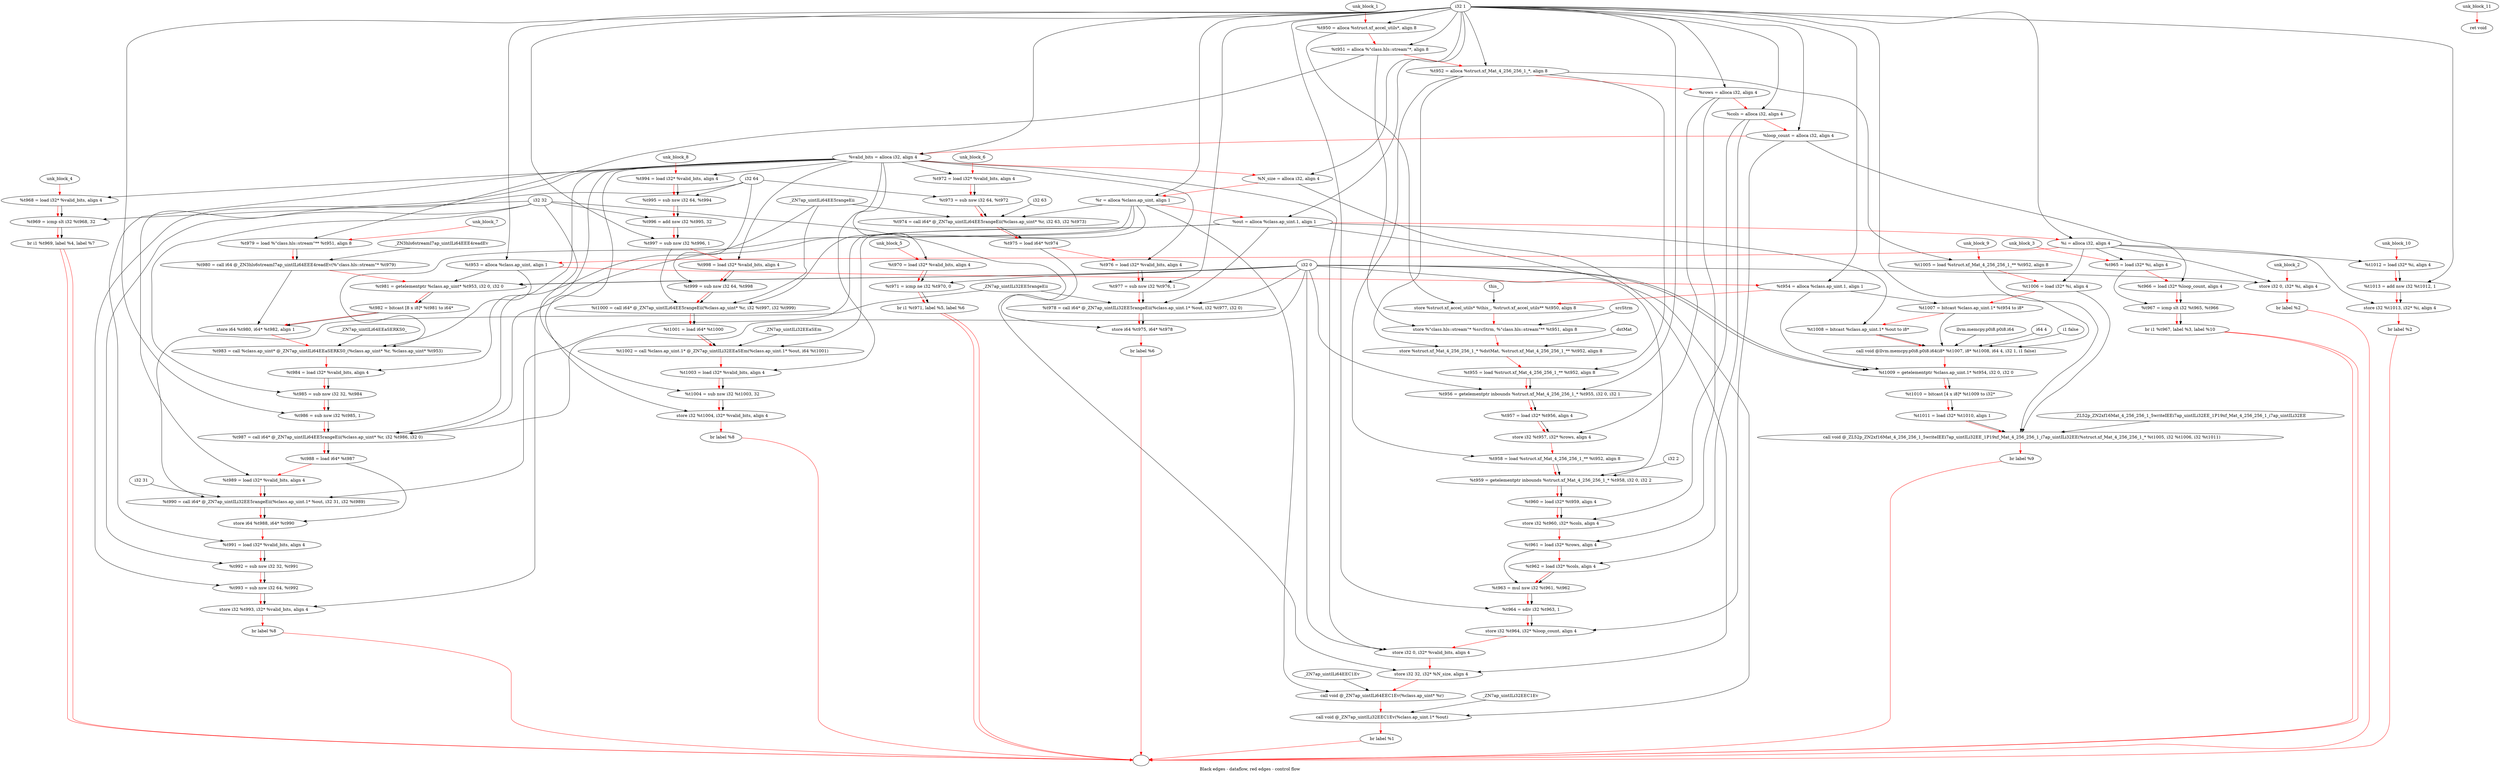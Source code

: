 digraph G {
compound=true
label="Black edges - dataflow, red edges - control flow"
"t950" [label="  %t950 = alloca %struct.xf_accel_utils*, align 8"]
"t951" [label="  %t951 = alloca %\"class.hls::stream\"*, align 8"]
"t952" [label="  %t952 = alloca %struct.xf_Mat_4_256_256_1_*, align 8"]
"rows" [label="  %rows = alloca i32, align 4"]
"cols" [label="  %cols = alloca i32, align 4"]
"loop_count" [label="  %loop_count = alloca i32, align 4"]
"valid_bits" [label="  %valid_bits = alloca i32, align 4"]
"N_size" [label="  %N_size = alloca i32, align 4"]
"r" [label="  %r = alloca %class.ap_uint, align 1"]
"out" [label="  %out = alloca %class.ap_uint.1, align 1"]
"i" [label="  %i = alloca i32, align 4"]
"t953" [label="  %t953 = alloca %class.ap_uint, align 1"]
"t954" [label="  %t954 = alloca %class.ap_uint.1, align 1"]
"_1" [label="  store %struct.xf_accel_utils* %this_, %struct.xf_accel_utils** %t950, align 8"]
"_2" [label="  store %\"class.hls::stream\"* %srcStrm, %\"class.hls::stream\"** %t951, align 8"]
"_3" [label="  store %struct.xf_Mat_4_256_256_1_* %dstMat, %struct.xf_Mat_4_256_256_1_** %t952, align 8"]
"t955" [label="  %t955 = load %struct.xf_Mat_4_256_256_1_** %t952, align 8"]
"t956" [label="  %t956 = getelementptr inbounds %struct.xf_Mat_4_256_256_1_* %t955, i32 0, i32 1"]
"t957" [label="  %t957 = load i32* %t956, align 4"]
"_4" [label="  store i32 %t957, i32* %rows, align 4"]
"t958" [label="  %t958 = load %struct.xf_Mat_4_256_256_1_** %t952, align 8"]
"t959" [label="  %t959 = getelementptr inbounds %struct.xf_Mat_4_256_256_1_* %t958, i32 0, i32 2"]
"t960" [label="  %t960 = load i32* %t959, align 4"]
"_5" [label="  store i32 %t960, i32* %cols, align 4"]
"t961" [label="  %t961 = load i32* %rows, align 4"]
"t962" [label="  %t962 = load i32* %cols, align 4"]
"t963" [label="  %t963 = mul nsw i32 %t961, %t962"]
"t964" [label="  %t964 = sdiv i32 %t963, 1"]
"_6" [label="  store i32 %t964, i32* %loop_count, align 4"]
"_7" [label="  store i32 0, i32* %valid_bits, align 4"]
"_8" [label="  store i32 32, i32* %N_size, align 4"]
"_9" [label="  call void @_ZN7ap_uintILi64EEC1Ev(%class.ap_uint* %r)"]
"_10" [label="  call void @_ZN7ap_uintILi32EEC1Ev(%class.ap_uint.1* %out)"]
"_11" [label="  br label %1"]
"unk_block_1" -> "t950"[color=red]
"i32 1" -> "t950"
"t950" -> "t951"[color=red weight=2]
"i32 1" -> "t951"
"t951" -> "t952"[color=red weight=2]
"i32 1" -> "t952"
"t952" -> "rows"[color=red weight=2]
"i32 1" -> "rows"
"rows" -> "cols"[color=red weight=2]
"i32 1" -> "cols"
"cols" -> "loop_count"[color=red weight=2]
"i32 1" -> "loop_count"
"loop_count" -> "valid_bits"[color=red weight=2]
"i32 1" -> "valid_bits"
"valid_bits" -> "N_size"[color=red weight=2]
"i32 1" -> "N_size"
"N_size" -> "r"[color=red weight=2]
"i32 1" -> "r"
"r" -> "out"[color=red weight=2]
"i32 1" -> "out"
"out" -> "i"[color=red weight=2]
"i32 1" -> "i"
"i" -> "t953"[color=red weight=2]
"i32 1" -> "t953"
"t953" -> "t954"[color=red weight=2]
"i32 1" -> "t954"
"t954" -> "_1"[color=red weight=2]
"this_" -> "_1"
"t950" -> "_1"
"_1" -> "_2"[color=red weight=2]
"srcStrm" -> "_2"
"t951" -> "_2"
"_2" -> "_3"[color=red weight=2]
"dstMat" -> "_3"
"t952" -> "_3"
"_3" -> "t955"[color=red weight=2]
"t952" -> "t955"
"t955" -> "t956"[color=red weight=2]
"t955" -> "t956"
"i32 0" -> "t956"
"i32 1" -> "t956"
"t956" -> "t957"[color=red weight=2]
"t956" -> "t957"
"t957" -> "_4"[color=red weight=2]
"t957" -> "_4"
"rows" -> "_4"
"_4" -> "t958"[color=red weight=2]
"t952" -> "t958"
"t958" -> "t959"[color=red weight=2]
"t958" -> "t959"
"i32 0" -> "t959"
"i32 2" -> "t959"
"t959" -> "t960"[color=red weight=2]
"t959" -> "t960"
"t960" -> "_5"[color=red weight=2]
"t960" -> "_5"
"cols" -> "_5"
"_5" -> "t961"[color=red weight=2]
"rows" -> "t961"
"t961" -> "t962"[color=red weight=2]
"cols" -> "t962"
"t962" -> "t963"[color=red weight=2]
"t961" -> "t963"
"t962" -> "t963"
"t963" -> "t964"[color=red weight=2]
"t963" -> "t964"
"i32 1" -> "t964"
"t964" -> "_6"[color=red weight=2]
"t964" -> "_6"
"loop_count" -> "_6"
"_6" -> "_7"[color=red weight=2]
"i32 0" -> "_7"
"valid_bits" -> "_7"
"_7" -> "_8"[color=red weight=2]
"i32 32" -> "_8"
"N_size" -> "_8"
"_8" -> "_9"[color=red weight=2]
"r" -> "_9"
"_ZN7ap_uintILi64EEC1Ev" -> "_9"
"_9" -> "_10"[color=red weight=2]
"out" -> "_10"
"_ZN7ap_uintILi32EEC1Ev" -> "_10"
"_10" -> "_11"[color=red weight=2]
"_11" -> ""[color=red]

"_12" [label="  store i32 0, i32* %i, align 4"]
"_13" [label="  br label %2"]
"unk_block_2" -> "_12"[color=red]
"i32 0" -> "_12"
"i" -> "_12"
"_12" -> "_13"[color=red weight=2]
"_13" -> ""[color=red]

"t965" [label="  %t965 = load i32* %i, align 4"]
"t966" [label="  %t966 = load i32* %loop_count, align 4"]
"t967" [label="  %t967 = icmp slt i32 %t965, %t966"]
"_14" [label="  br i1 %t967, label %3, label %10"]
"unk_block_3" -> "t965"[color=red]
"i" -> "t965"
"t965" -> "t966"[color=red weight=2]
"loop_count" -> "t966"
"t966" -> "t967"[color=red weight=2]
"t965" -> "t967"
"t966" -> "t967"
"t967" -> "_14"[color=red weight=2]
"t967" -> "_14"
"_14" -> ""[color=red]
"_14" -> ""[color=red]

"t968" [label="  %t968 = load i32* %valid_bits, align 4"]
"t969" [label="  %t969 = icmp slt i32 %t968, 32"]
"_15" [label="  br i1 %t969, label %4, label %7"]
"unk_block_4" -> "t968"[color=red]
"valid_bits" -> "t968"
"t968" -> "t969"[color=red weight=2]
"t968" -> "t969"
"i32 32" -> "t969"
"t969" -> "_15"[color=red weight=2]
"t969" -> "_15"
"_15" -> ""[color=red]
"_15" -> ""[color=red]

"t970" [label="  %t970 = load i32* %valid_bits, align 4"]
"t971" [label="  %t971 = icmp ne i32 %t970, 0"]
"_16" [label="  br i1 %t971, label %5, label %6"]
"unk_block_5" -> "t970"[color=red]
"valid_bits" -> "t970"
"t970" -> "t971"[color=red weight=2]
"t970" -> "t971"
"i32 0" -> "t971"
"t971" -> "_16"[color=red weight=2]
"t971" -> "_16"
"_16" -> ""[color=red]
"_16" -> ""[color=red]

"t972" [label="  %t972 = load i32* %valid_bits, align 4"]
"t973" [label="  %t973 = sub nsw i32 64, %t972"]
"t974" [label="  %t974 = call i64* @_ZN7ap_uintILi64EE5rangeEii(%class.ap_uint* %r, i32 63, i32 %t973)"]
"t975" [label="  %t975 = load i64* %t974"]
"t976" [label="  %t976 = load i32* %valid_bits, align 4"]
"t977" [label="  %t977 = sub nsw i32 %t976, 1"]
"t978" [label="  %t978 = call i64* @_ZN7ap_uintILi32EE5rangeEii(%class.ap_uint.1* %out, i32 %t977, i32 0)"]
"_17" [label="  store i64 %t975, i64* %t978"]
"_18" [label="  br label %6"]
"unk_block_6" -> "t972"[color=red]
"valid_bits" -> "t972"
"t972" -> "t973"[color=red weight=2]
"i32 64" -> "t973"
"t972" -> "t973"
"t973" -> "t974"[color=red weight=2]
"r" -> "t974"
"i32 63" -> "t974"
"t973" -> "t974"
"_ZN7ap_uintILi64EE5rangeEii" -> "t974"
"t974" -> "t975"[color=red weight=2]
"t974" -> "t975"
"t975" -> "t976"[color=red weight=2]
"valid_bits" -> "t976"
"t976" -> "t977"[color=red weight=2]
"t976" -> "t977"
"i32 1" -> "t977"
"t977" -> "t978"[color=red weight=2]
"out" -> "t978"
"t977" -> "t978"
"i32 0" -> "t978"
"_ZN7ap_uintILi32EE5rangeEii" -> "t978"
"t978" -> "_17"[color=red weight=2]
"t975" -> "_17"
"t978" -> "_17"
"_17" -> "_18"[color=red weight=2]
"_18" -> ""[color=red]

"t979" [label="  %t979 = load %\"class.hls::stream\"** %t951, align 8"]
"t980" [label="  %t980 = call i64 @_ZN3hls6streamI7ap_uintILi64EEE4readEv(%\"class.hls::stream\"* %t979)"]
"t981" [label="  %t981 = getelementptr %class.ap_uint* %t953, i32 0, i32 0"]
"t982" [label="  %t982 = bitcast [8 x i8]* %t981 to i64*"]
"_19" [label="  store i64 %t980, i64* %t982, align 1"]
"t983" [label="  %t983 = call %class.ap_uint* @_ZN7ap_uintILi64EEaSERKS0_(%class.ap_uint* %r, %class.ap_uint* %t953)"]
"t984" [label="  %t984 = load i32* %valid_bits, align 4"]
"t985" [label="  %t985 = sub nsw i32 32, %t984"]
"t986" [label="  %t986 = sub nsw i32 %t985, 1"]
"t987" [label="  %t987 = call i64* @_ZN7ap_uintILi64EE5rangeEii(%class.ap_uint* %r, i32 %t986, i32 0)"]
"t988" [label="  %t988 = load i64* %t987"]
"t989" [label="  %t989 = load i32* %valid_bits, align 4"]
"t990" [label="  %t990 = call i64* @_ZN7ap_uintILi32EE5rangeEii(%class.ap_uint.1* %out, i32 31, i32 %t989)"]
"_20" [label="  store i64 %t988, i64* %t990"]
"t991" [label="  %t991 = load i32* %valid_bits, align 4"]
"t992" [label="  %t992 = sub nsw i32 32, %t991"]
"t993" [label="  %t993 = sub nsw i32 64, %t992"]
"_21" [label="  store i32 %t993, i32* %valid_bits, align 4"]
"_22" [label="  br label %8"]
"unk_block_7" -> "t979"[color=red]
"t951" -> "t979"
"t979" -> "t980"[color=red weight=2]
"t979" -> "t980"
"_ZN3hls6streamI7ap_uintILi64EEE4readEv" -> "t980"
"t980" -> "t981"[color=red weight=2]
"t953" -> "t981"
"i32 0" -> "t981"
"i32 0" -> "t981"
"t981" -> "t982"[color=red weight=2]
"t981" -> "t982"
"t982" -> "_19"[color=red weight=2]
"t980" -> "_19"
"t982" -> "_19"
"_19" -> "t983"[color=red weight=2]
"r" -> "t983"
"t953" -> "t983"
"_ZN7ap_uintILi64EEaSERKS0_" -> "t983"
"t983" -> "t984"[color=red weight=2]
"valid_bits" -> "t984"
"t984" -> "t985"[color=red weight=2]
"i32 32" -> "t985"
"t984" -> "t985"
"t985" -> "t986"[color=red weight=2]
"t985" -> "t986"
"i32 1" -> "t986"
"t986" -> "t987"[color=red weight=2]
"r" -> "t987"
"t986" -> "t987"
"i32 0" -> "t987"
"_ZN7ap_uintILi64EE5rangeEii" -> "t987"
"t987" -> "t988"[color=red weight=2]
"t987" -> "t988"
"t988" -> "t989"[color=red weight=2]
"valid_bits" -> "t989"
"t989" -> "t990"[color=red weight=2]
"out" -> "t990"
"i32 31" -> "t990"
"t989" -> "t990"
"_ZN7ap_uintILi32EE5rangeEii" -> "t990"
"t990" -> "_20"[color=red weight=2]
"t988" -> "_20"
"t990" -> "_20"
"_20" -> "t991"[color=red weight=2]
"valid_bits" -> "t991"
"t991" -> "t992"[color=red weight=2]
"i32 32" -> "t992"
"t991" -> "t992"
"t992" -> "t993"[color=red weight=2]
"i32 64" -> "t993"
"t992" -> "t993"
"t993" -> "_21"[color=red weight=2]
"t993" -> "_21"
"valid_bits" -> "_21"
"_21" -> "_22"[color=red weight=2]
"_22" -> ""[color=red]

"t994" [label="  %t994 = load i32* %valid_bits, align 4"]
"t995" [label="  %t995 = sub nsw i32 64, %t994"]
"t996" [label="  %t996 = add nsw i32 %t995, 32"]
"t997" [label="  %t997 = sub nsw i32 %t996, 1"]
"t998" [label="  %t998 = load i32* %valid_bits, align 4"]
"t999" [label="  %t999 = sub nsw i32 64, %t998"]
"t1000" [label="  %t1000 = call i64* @_ZN7ap_uintILi64EE5rangeEii(%class.ap_uint* %r, i32 %t997, i32 %t999)"]
"t1001" [label="  %t1001 = load i64* %t1000"]
"t1002" [label="  %t1002 = call %class.ap_uint.1* @_ZN7ap_uintILi32EEaSEm(%class.ap_uint.1* %out, i64 %t1001)"]
"t1003" [label="  %t1003 = load i32* %valid_bits, align 4"]
"t1004" [label="  %t1004 = sub nsw i32 %t1003, 32"]
"_23" [label="  store i32 %t1004, i32* %valid_bits, align 4"]
"_24" [label="  br label %8"]
"unk_block_8" -> "t994"[color=red]
"valid_bits" -> "t994"
"t994" -> "t995"[color=red weight=2]
"i32 64" -> "t995"
"t994" -> "t995"
"t995" -> "t996"[color=red weight=2]
"t995" -> "t996"
"i32 32" -> "t996"
"t996" -> "t997"[color=red weight=2]
"t996" -> "t997"
"i32 1" -> "t997"
"t997" -> "t998"[color=red weight=2]
"valid_bits" -> "t998"
"t998" -> "t999"[color=red weight=2]
"i32 64" -> "t999"
"t998" -> "t999"
"t999" -> "t1000"[color=red weight=2]
"r" -> "t1000"
"t997" -> "t1000"
"t999" -> "t1000"
"_ZN7ap_uintILi64EE5rangeEii" -> "t1000"
"t1000" -> "t1001"[color=red weight=2]
"t1000" -> "t1001"
"t1001" -> "t1002"[color=red weight=2]
"out" -> "t1002"
"t1001" -> "t1002"
"_ZN7ap_uintILi32EEaSEm" -> "t1002"
"t1002" -> "t1003"[color=red weight=2]
"valid_bits" -> "t1003"
"t1003" -> "t1004"[color=red weight=2]
"t1003" -> "t1004"
"i32 32" -> "t1004"
"t1004" -> "_23"[color=red weight=2]
"t1004" -> "_23"
"valid_bits" -> "_23"
"_23" -> "_24"[color=red weight=2]
"_24" -> ""[color=red]

"t1005" [label="  %t1005 = load %struct.xf_Mat_4_256_256_1_** %t952, align 8"]
"t1006" [label="  %t1006 = load i32* %i, align 4"]
"t1007" [label="  %t1007 = bitcast %class.ap_uint.1* %t954 to i8*"]
"t1008" [label="  %t1008 = bitcast %class.ap_uint.1* %out to i8*"]
"_25" [label="  call void @llvm.memcpy.p0i8.p0i8.i64(i8* %t1007, i8* %t1008, i64 4, i32 1, i1 false)"]
"t1009" [label="  %t1009 = getelementptr %class.ap_uint.1* %t954, i32 0, i32 0"]
"t1010" [label="  %t1010 = bitcast [4 x i8]* %t1009 to i32*"]
"t1011" [label="  %t1011 = load i32* %t1010, align 1"]
"_26" [label="  call void @_ZL52p_ZN2xf16Mat_4_256_256_1_5writeIEEi7ap_uintILi32EE_1P19xf_Mat_4_256_256_1_i7ap_uintILi32EE(%struct.xf_Mat_4_256_256_1_* %t1005, i32 %t1006, i32 %t1011)"]
"_27" [label="  br label %9"]
"unk_block_9" -> "t1005"[color=red]
"t952" -> "t1005"
"t1005" -> "t1006"[color=red weight=2]
"i" -> "t1006"
"t1006" -> "t1007"[color=red weight=2]
"t954" -> "t1007"
"t1007" -> "t1008"[color=red weight=2]
"out" -> "t1008"
"t1008" -> "_25"[color=red weight=2]
"t1007" -> "_25"
"t1008" -> "_25"
"i64 4" -> "_25"
"i32 1" -> "_25"
"i1 false" -> "_25"
"llvm.memcpy.p0i8.p0i8.i64" -> "_25"
"_25" -> "t1009"[color=red weight=2]
"t954" -> "t1009"
"i32 0" -> "t1009"
"i32 0" -> "t1009"
"t1009" -> "t1010"[color=red weight=2]
"t1009" -> "t1010"
"t1010" -> "t1011"[color=red weight=2]
"t1010" -> "t1011"
"t1011" -> "_26"[color=red weight=2]
"t1005" -> "_26"
"t1006" -> "_26"
"t1011" -> "_26"
"_ZL52p_ZN2xf16Mat_4_256_256_1_5writeIEEi7ap_uintILi32EE_1P19xf_Mat_4_256_256_1_i7ap_uintILi32EE" -> "_26"
"_26" -> "_27"[color=red weight=2]
"_27" -> ""[color=red]

"t1012" [label="  %t1012 = load i32* %i, align 4"]
"t1013" [label="  %t1013 = add nsw i32 %t1012, 1"]
"_28" [label="  store i32 %t1013, i32* %i, align 4"]
"_29" [label="  br label %2"]
"unk_block_10" -> "t1012"[color=red]
"i" -> "t1012"
"t1012" -> "t1013"[color=red weight=2]
"t1012" -> "t1013"
"i32 1" -> "t1013"
"t1013" -> "_28"[color=red weight=2]
"t1013" -> "_28"
"i" -> "_28"
"_28" -> "_29"[color=red weight=2]
"_29" -> ""[color=red]

"_30" [label="  ret void"]
"unk_block_11" -> "_30"[color=red]

}
